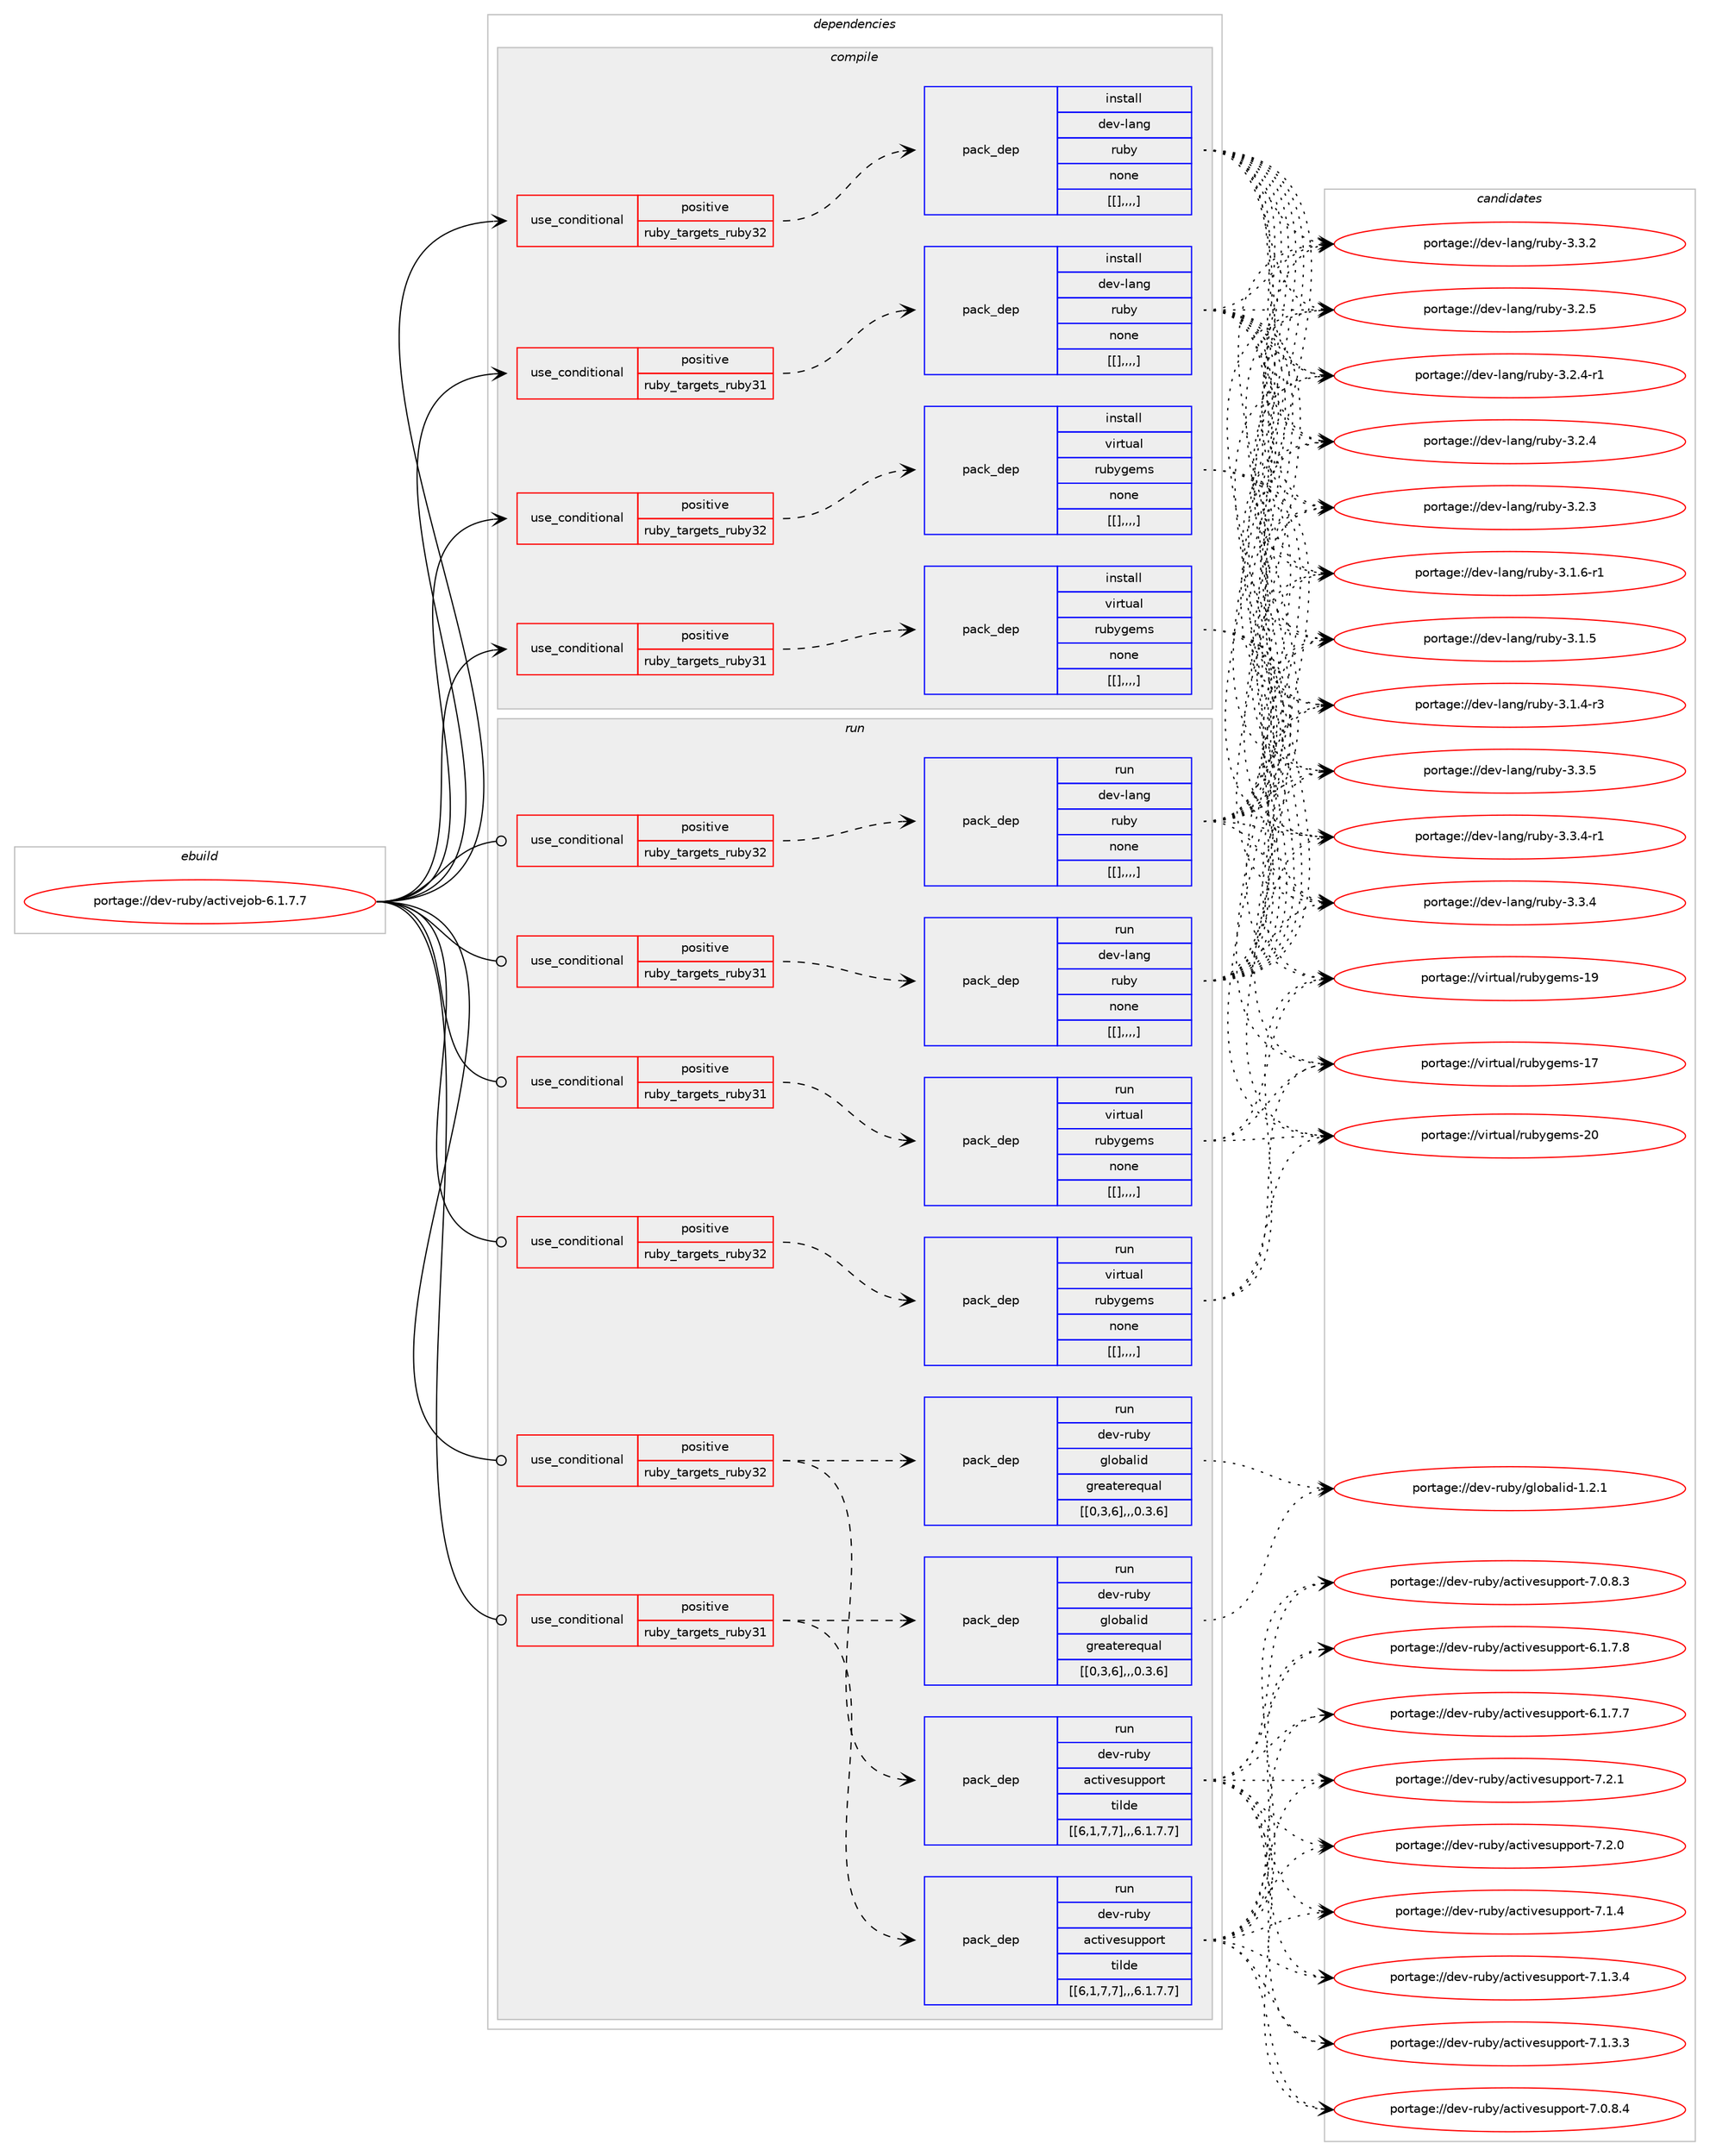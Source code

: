 digraph prolog {

# *************
# Graph options
# *************

newrank=true;
concentrate=true;
compound=true;
graph [rankdir=LR,fontname=Helvetica,fontsize=10,ranksep=1.5];#, ranksep=2.5, nodesep=0.2];
edge  [arrowhead=vee];
node  [fontname=Helvetica,fontsize=10];

# **********
# The ebuild
# **********

subgraph cluster_leftcol {
color=gray;
label=<<i>ebuild</i>>;
id [label="portage://dev-ruby/activejob-6.1.7.7", color=red, width=4, href="../dev-ruby/activejob-6.1.7.7.svg"];
}

# ****************
# The dependencies
# ****************

subgraph cluster_midcol {
color=gray;
label=<<i>dependencies</i>>;
subgraph cluster_compile {
fillcolor="#eeeeee";
style=filled;
label=<<i>compile</i>>;
subgraph cond44581 {
dependency176706 [label=<<TABLE BORDER="0" CELLBORDER="1" CELLSPACING="0" CELLPADDING="4"><TR><TD ROWSPAN="3" CELLPADDING="10">use_conditional</TD></TR><TR><TD>positive</TD></TR><TR><TD>ruby_targets_ruby31</TD></TR></TABLE>>, shape=none, color=red];
subgraph pack130852 {
dependency176707 [label=<<TABLE BORDER="0" CELLBORDER="1" CELLSPACING="0" CELLPADDING="4" WIDTH="220"><TR><TD ROWSPAN="6" CELLPADDING="30">pack_dep</TD></TR><TR><TD WIDTH="110">install</TD></TR><TR><TD>dev-lang</TD></TR><TR><TD>ruby</TD></TR><TR><TD>none</TD></TR><TR><TD>[[],,,,]</TD></TR></TABLE>>, shape=none, color=blue];
}
dependency176706:e -> dependency176707:w [weight=20,style="dashed",arrowhead="vee"];
}
id:e -> dependency176706:w [weight=20,style="solid",arrowhead="vee"];
subgraph cond44582 {
dependency176708 [label=<<TABLE BORDER="0" CELLBORDER="1" CELLSPACING="0" CELLPADDING="4"><TR><TD ROWSPAN="3" CELLPADDING="10">use_conditional</TD></TR><TR><TD>positive</TD></TR><TR><TD>ruby_targets_ruby31</TD></TR></TABLE>>, shape=none, color=red];
subgraph pack130853 {
dependency176709 [label=<<TABLE BORDER="0" CELLBORDER="1" CELLSPACING="0" CELLPADDING="4" WIDTH="220"><TR><TD ROWSPAN="6" CELLPADDING="30">pack_dep</TD></TR><TR><TD WIDTH="110">install</TD></TR><TR><TD>virtual</TD></TR><TR><TD>rubygems</TD></TR><TR><TD>none</TD></TR><TR><TD>[[],,,,]</TD></TR></TABLE>>, shape=none, color=blue];
}
dependency176708:e -> dependency176709:w [weight=20,style="dashed",arrowhead="vee"];
}
id:e -> dependency176708:w [weight=20,style="solid",arrowhead="vee"];
subgraph cond44583 {
dependency176710 [label=<<TABLE BORDER="0" CELLBORDER="1" CELLSPACING="0" CELLPADDING="4"><TR><TD ROWSPAN="3" CELLPADDING="10">use_conditional</TD></TR><TR><TD>positive</TD></TR><TR><TD>ruby_targets_ruby32</TD></TR></TABLE>>, shape=none, color=red];
subgraph pack130854 {
dependency176711 [label=<<TABLE BORDER="0" CELLBORDER="1" CELLSPACING="0" CELLPADDING="4" WIDTH="220"><TR><TD ROWSPAN="6" CELLPADDING="30">pack_dep</TD></TR><TR><TD WIDTH="110">install</TD></TR><TR><TD>dev-lang</TD></TR><TR><TD>ruby</TD></TR><TR><TD>none</TD></TR><TR><TD>[[],,,,]</TD></TR></TABLE>>, shape=none, color=blue];
}
dependency176710:e -> dependency176711:w [weight=20,style="dashed",arrowhead="vee"];
}
id:e -> dependency176710:w [weight=20,style="solid",arrowhead="vee"];
subgraph cond44584 {
dependency176712 [label=<<TABLE BORDER="0" CELLBORDER="1" CELLSPACING="0" CELLPADDING="4"><TR><TD ROWSPAN="3" CELLPADDING="10">use_conditional</TD></TR><TR><TD>positive</TD></TR><TR><TD>ruby_targets_ruby32</TD></TR></TABLE>>, shape=none, color=red];
subgraph pack130855 {
dependency176713 [label=<<TABLE BORDER="0" CELLBORDER="1" CELLSPACING="0" CELLPADDING="4" WIDTH="220"><TR><TD ROWSPAN="6" CELLPADDING="30">pack_dep</TD></TR><TR><TD WIDTH="110">install</TD></TR><TR><TD>virtual</TD></TR><TR><TD>rubygems</TD></TR><TR><TD>none</TD></TR><TR><TD>[[],,,,]</TD></TR></TABLE>>, shape=none, color=blue];
}
dependency176712:e -> dependency176713:w [weight=20,style="dashed",arrowhead="vee"];
}
id:e -> dependency176712:w [weight=20,style="solid",arrowhead="vee"];
}
subgraph cluster_compileandrun {
fillcolor="#eeeeee";
style=filled;
label=<<i>compile and run</i>>;
}
subgraph cluster_run {
fillcolor="#eeeeee";
style=filled;
label=<<i>run</i>>;
subgraph cond44585 {
dependency176714 [label=<<TABLE BORDER="0" CELLBORDER="1" CELLSPACING="0" CELLPADDING="4"><TR><TD ROWSPAN="3" CELLPADDING="10">use_conditional</TD></TR><TR><TD>positive</TD></TR><TR><TD>ruby_targets_ruby31</TD></TR></TABLE>>, shape=none, color=red];
subgraph pack130856 {
dependency176715 [label=<<TABLE BORDER="0" CELLBORDER="1" CELLSPACING="0" CELLPADDING="4" WIDTH="220"><TR><TD ROWSPAN="6" CELLPADDING="30">pack_dep</TD></TR><TR><TD WIDTH="110">run</TD></TR><TR><TD>dev-lang</TD></TR><TR><TD>ruby</TD></TR><TR><TD>none</TD></TR><TR><TD>[[],,,,]</TD></TR></TABLE>>, shape=none, color=blue];
}
dependency176714:e -> dependency176715:w [weight=20,style="dashed",arrowhead="vee"];
}
id:e -> dependency176714:w [weight=20,style="solid",arrowhead="odot"];
subgraph cond44586 {
dependency176716 [label=<<TABLE BORDER="0" CELLBORDER="1" CELLSPACING="0" CELLPADDING="4"><TR><TD ROWSPAN="3" CELLPADDING="10">use_conditional</TD></TR><TR><TD>positive</TD></TR><TR><TD>ruby_targets_ruby31</TD></TR></TABLE>>, shape=none, color=red];
subgraph pack130857 {
dependency176717 [label=<<TABLE BORDER="0" CELLBORDER="1" CELLSPACING="0" CELLPADDING="4" WIDTH="220"><TR><TD ROWSPAN="6" CELLPADDING="30">pack_dep</TD></TR><TR><TD WIDTH="110">run</TD></TR><TR><TD>dev-ruby</TD></TR><TR><TD>activesupport</TD></TR><TR><TD>tilde</TD></TR><TR><TD>[[6,1,7,7],,,6.1.7.7]</TD></TR></TABLE>>, shape=none, color=blue];
}
dependency176716:e -> dependency176717:w [weight=20,style="dashed",arrowhead="vee"];
subgraph pack130858 {
dependency176718 [label=<<TABLE BORDER="0" CELLBORDER="1" CELLSPACING="0" CELLPADDING="4" WIDTH="220"><TR><TD ROWSPAN="6" CELLPADDING="30">pack_dep</TD></TR><TR><TD WIDTH="110">run</TD></TR><TR><TD>dev-ruby</TD></TR><TR><TD>globalid</TD></TR><TR><TD>greaterequal</TD></TR><TR><TD>[[0,3,6],,,0.3.6]</TD></TR></TABLE>>, shape=none, color=blue];
}
dependency176716:e -> dependency176718:w [weight=20,style="dashed",arrowhead="vee"];
}
id:e -> dependency176716:w [weight=20,style="solid",arrowhead="odot"];
subgraph cond44587 {
dependency176719 [label=<<TABLE BORDER="0" CELLBORDER="1" CELLSPACING="0" CELLPADDING="4"><TR><TD ROWSPAN="3" CELLPADDING="10">use_conditional</TD></TR><TR><TD>positive</TD></TR><TR><TD>ruby_targets_ruby31</TD></TR></TABLE>>, shape=none, color=red];
subgraph pack130859 {
dependency176720 [label=<<TABLE BORDER="0" CELLBORDER="1" CELLSPACING="0" CELLPADDING="4" WIDTH="220"><TR><TD ROWSPAN="6" CELLPADDING="30">pack_dep</TD></TR><TR><TD WIDTH="110">run</TD></TR><TR><TD>virtual</TD></TR><TR><TD>rubygems</TD></TR><TR><TD>none</TD></TR><TR><TD>[[],,,,]</TD></TR></TABLE>>, shape=none, color=blue];
}
dependency176719:e -> dependency176720:w [weight=20,style="dashed",arrowhead="vee"];
}
id:e -> dependency176719:w [weight=20,style="solid",arrowhead="odot"];
subgraph cond44588 {
dependency176721 [label=<<TABLE BORDER="0" CELLBORDER="1" CELLSPACING="0" CELLPADDING="4"><TR><TD ROWSPAN="3" CELLPADDING="10">use_conditional</TD></TR><TR><TD>positive</TD></TR><TR><TD>ruby_targets_ruby32</TD></TR></TABLE>>, shape=none, color=red];
subgraph pack130860 {
dependency176722 [label=<<TABLE BORDER="0" CELLBORDER="1" CELLSPACING="0" CELLPADDING="4" WIDTH="220"><TR><TD ROWSPAN="6" CELLPADDING="30">pack_dep</TD></TR><TR><TD WIDTH="110">run</TD></TR><TR><TD>dev-lang</TD></TR><TR><TD>ruby</TD></TR><TR><TD>none</TD></TR><TR><TD>[[],,,,]</TD></TR></TABLE>>, shape=none, color=blue];
}
dependency176721:e -> dependency176722:w [weight=20,style="dashed",arrowhead="vee"];
}
id:e -> dependency176721:w [weight=20,style="solid",arrowhead="odot"];
subgraph cond44589 {
dependency176723 [label=<<TABLE BORDER="0" CELLBORDER="1" CELLSPACING="0" CELLPADDING="4"><TR><TD ROWSPAN="3" CELLPADDING="10">use_conditional</TD></TR><TR><TD>positive</TD></TR><TR><TD>ruby_targets_ruby32</TD></TR></TABLE>>, shape=none, color=red];
subgraph pack130861 {
dependency176724 [label=<<TABLE BORDER="0" CELLBORDER="1" CELLSPACING="0" CELLPADDING="4" WIDTH="220"><TR><TD ROWSPAN="6" CELLPADDING="30">pack_dep</TD></TR><TR><TD WIDTH="110">run</TD></TR><TR><TD>dev-ruby</TD></TR><TR><TD>activesupport</TD></TR><TR><TD>tilde</TD></TR><TR><TD>[[6,1,7,7],,,6.1.7.7]</TD></TR></TABLE>>, shape=none, color=blue];
}
dependency176723:e -> dependency176724:w [weight=20,style="dashed",arrowhead="vee"];
subgraph pack130862 {
dependency176725 [label=<<TABLE BORDER="0" CELLBORDER="1" CELLSPACING="0" CELLPADDING="4" WIDTH="220"><TR><TD ROWSPAN="6" CELLPADDING="30">pack_dep</TD></TR><TR><TD WIDTH="110">run</TD></TR><TR><TD>dev-ruby</TD></TR><TR><TD>globalid</TD></TR><TR><TD>greaterequal</TD></TR><TR><TD>[[0,3,6],,,0.3.6]</TD></TR></TABLE>>, shape=none, color=blue];
}
dependency176723:e -> dependency176725:w [weight=20,style="dashed",arrowhead="vee"];
}
id:e -> dependency176723:w [weight=20,style="solid",arrowhead="odot"];
subgraph cond44590 {
dependency176726 [label=<<TABLE BORDER="0" CELLBORDER="1" CELLSPACING="0" CELLPADDING="4"><TR><TD ROWSPAN="3" CELLPADDING="10">use_conditional</TD></TR><TR><TD>positive</TD></TR><TR><TD>ruby_targets_ruby32</TD></TR></TABLE>>, shape=none, color=red];
subgraph pack130863 {
dependency176727 [label=<<TABLE BORDER="0" CELLBORDER="1" CELLSPACING="0" CELLPADDING="4" WIDTH="220"><TR><TD ROWSPAN="6" CELLPADDING="30">pack_dep</TD></TR><TR><TD WIDTH="110">run</TD></TR><TR><TD>virtual</TD></TR><TR><TD>rubygems</TD></TR><TR><TD>none</TD></TR><TR><TD>[[],,,,]</TD></TR></TABLE>>, shape=none, color=blue];
}
dependency176726:e -> dependency176727:w [weight=20,style="dashed",arrowhead="vee"];
}
id:e -> dependency176726:w [weight=20,style="solid",arrowhead="odot"];
}
}

# **************
# The candidates
# **************

subgraph cluster_choices {
rank=same;
color=gray;
label=<<i>candidates</i>>;

subgraph choice130852 {
color=black;
nodesep=1;
choice10010111845108971101034711411798121455146514653 [label="portage://dev-lang/ruby-3.3.5", color=red, width=4,href="../dev-lang/ruby-3.3.5.svg"];
choice100101118451089711010347114117981214551465146524511449 [label="portage://dev-lang/ruby-3.3.4-r1", color=red, width=4,href="../dev-lang/ruby-3.3.4-r1.svg"];
choice10010111845108971101034711411798121455146514652 [label="portage://dev-lang/ruby-3.3.4", color=red, width=4,href="../dev-lang/ruby-3.3.4.svg"];
choice10010111845108971101034711411798121455146514650 [label="portage://dev-lang/ruby-3.3.2", color=red, width=4,href="../dev-lang/ruby-3.3.2.svg"];
choice10010111845108971101034711411798121455146504653 [label="portage://dev-lang/ruby-3.2.5", color=red, width=4,href="../dev-lang/ruby-3.2.5.svg"];
choice100101118451089711010347114117981214551465046524511449 [label="portage://dev-lang/ruby-3.2.4-r1", color=red, width=4,href="../dev-lang/ruby-3.2.4-r1.svg"];
choice10010111845108971101034711411798121455146504652 [label="portage://dev-lang/ruby-3.2.4", color=red, width=4,href="../dev-lang/ruby-3.2.4.svg"];
choice10010111845108971101034711411798121455146504651 [label="portage://dev-lang/ruby-3.2.3", color=red, width=4,href="../dev-lang/ruby-3.2.3.svg"];
choice100101118451089711010347114117981214551464946544511449 [label="portage://dev-lang/ruby-3.1.6-r1", color=red, width=4,href="../dev-lang/ruby-3.1.6-r1.svg"];
choice10010111845108971101034711411798121455146494653 [label="portage://dev-lang/ruby-3.1.5", color=red, width=4,href="../dev-lang/ruby-3.1.5.svg"];
choice100101118451089711010347114117981214551464946524511451 [label="portage://dev-lang/ruby-3.1.4-r3", color=red, width=4,href="../dev-lang/ruby-3.1.4-r3.svg"];
dependency176707:e -> choice10010111845108971101034711411798121455146514653:w [style=dotted,weight="100"];
dependency176707:e -> choice100101118451089711010347114117981214551465146524511449:w [style=dotted,weight="100"];
dependency176707:e -> choice10010111845108971101034711411798121455146514652:w [style=dotted,weight="100"];
dependency176707:e -> choice10010111845108971101034711411798121455146514650:w [style=dotted,weight="100"];
dependency176707:e -> choice10010111845108971101034711411798121455146504653:w [style=dotted,weight="100"];
dependency176707:e -> choice100101118451089711010347114117981214551465046524511449:w [style=dotted,weight="100"];
dependency176707:e -> choice10010111845108971101034711411798121455146504652:w [style=dotted,weight="100"];
dependency176707:e -> choice10010111845108971101034711411798121455146504651:w [style=dotted,weight="100"];
dependency176707:e -> choice100101118451089711010347114117981214551464946544511449:w [style=dotted,weight="100"];
dependency176707:e -> choice10010111845108971101034711411798121455146494653:w [style=dotted,weight="100"];
dependency176707:e -> choice100101118451089711010347114117981214551464946524511451:w [style=dotted,weight="100"];
}
subgraph choice130853 {
color=black;
nodesep=1;
choice118105114116117971084711411798121103101109115455048 [label="portage://virtual/rubygems-20", color=red, width=4,href="../virtual/rubygems-20.svg"];
choice118105114116117971084711411798121103101109115454957 [label="portage://virtual/rubygems-19", color=red, width=4,href="../virtual/rubygems-19.svg"];
choice118105114116117971084711411798121103101109115454955 [label="portage://virtual/rubygems-17", color=red, width=4,href="../virtual/rubygems-17.svg"];
dependency176709:e -> choice118105114116117971084711411798121103101109115455048:w [style=dotted,weight="100"];
dependency176709:e -> choice118105114116117971084711411798121103101109115454957:w [style=dotted,weight="100"];
dependency176709:e -> choice118105114116117971084711411798121103101109115454955:w [style=dotted,weight="100"];
}
subgraph choice130854 {
color=black;
nodesep=1;
choice10010111845108971101034711411798121455146514653 [label="portage://dev-lang/ruby-3.3.5", color=red, width=4,href="../dev-lang/ruby-3.3.5.svg"];
choice100101118451089711010347114117981214551465146524511449 [label="portage://dev-lang/ruby-3.3.4-r1", color=red, width=4,href="../dev-lang/ruby-3.3.4-r1.svg"];
choice10010111845108971101034711411798121455146514652 [label="portage://dev-lang/ruby-3.3.4", color=red, width=4,href="../dev-lang/ruby-3.3.4.svg"];
choice10010111845108971101034711411798121455146514650 [label="portage://dev-lang/ruby-3.3.2", color=red, width=4,href="../dev-lang/ruby-3.3.2.svg"];
choice10010111845108971101034711411798121455146504653 [label="portage://dev-lang/ruby-3.2.5", color=red, width=4,href="../dev-lang/ruby-3.2.5.svg"];
choice100101118451089711010347114117981214551465046524511449 [label="portage://dev-lang/ruby-3.2.4-r1", color=red, width=4,href="../dev-lang/ruby-3.2.4-r1.svg"];
choice10010111845108971101034711411798121455146504652 [label="portage://dev-lang/ruby-3.2.4", color=red, width=4,href="../dev-lang/ruby-3.2.4.svg"];
choice10010111845108971101034711411798121455146504651 [label="portage://dev-lang/ruby-3.2.3", color=red, width=4,href="../dev-lang/ruby-3.2.3.svg"];
choice100101118451089711010347114117981214551464946544511449 [label="portage://dev-lang/ruby-3.1.6-r1", color=red, width=4,href="../dev-lang/ruby-3.1.6-r1.svg"];
choice10010111845108971101034711411798121455146494653 [label="portage://dev-lang/ruby-3.1.5", color=red, width=4,href="../dev-lang/ruby-3.1.5.svg"];
choice100101118451089711010347114117981214551464946524511451 [label="portage://dev-lang/ruby-3.1.4-r3", color=red, width=4,href="../dev-lang/ruby-3.1.4-r3.svg"];
dependency176711:e -> choice10010111845108971101034711411798121455146514653:w [style=dotted,weight="100"];
dependency176711:e -> choice100101118451089711010347114117981214551465146524511449:w [style=dotted,weight="100"];
dependency176711:e -> choice10010111845108971101034711411798121455146514652:w [style=dotted,weight="100"];
dependency176711:e -> choice10010111845108971101034711411798121455146514650:w [style=dotted,weight="100"];
dependency176711:e -> choice10010111845108971101034711411798121455146504653:w [style=dotted,weight="100"];
dependency176711:e -> choice100101118451089711010347114117981214551465046524511449:w [style=dotted,weight="100"];
dependency176711:e -> choice10010111845108971101034711411798121455146504652:w [style=dotted,weight="100"];
dependency176711:e -> choice10010111845108971101034711411798121455146504651:w [style=dotted,weight="100"];
dependency176711:e -> choice100101118451089711010347114117981214551464946544511449:w [style=dotted,weight="100"];
dependency176711:e -> choice10010111845108971101034711411798121455146494653:w [style=dotted,weight="100"];
dependency176711:e -> choice100101118451089711010347114117981214551464946524511451:w [style=dotted,weight="100"];
}
subgraph choice130855 {
color=black;
nodesep=1;
choice118105114116117971084711411798121103101109115455048 [label="portage://virtual/rubygems-20", color=red, width=4,href="../virtual/rubygems-20.svg"];
choice118105114116117971084711411798121103101109115454957 [label="portage://virtual/rubygems-19", color=red, width=4,href="../virtual/rubygems-19.svg"];
choice118105114116117971084711411798121103101109115454955 [label="portage://virtual/rubygems-17", color=red, width=4,href="../virtual/rubygems-17.svg"];
dependency176713:e -> choice118105114116117971084711411798121103101109115455048:w [style=dotted,weight="100"];
dependency176713:e -> choice118105114116117971084711411798121103101109115454957:w [style=dotted,weight="100"];
dependency176713:e -> choice118105114116117971084711411798121103101109115454955:w [style=dotted,weight="100"];
}
subgraph choice130856 {
color=black;
nodesep=1;
choice10010111845108971101034711411798121455146514653 [label="portage://dev-lang/ruby-3.3.5", color=red, width=4,href="../dev-lang/ruby-3.3.5.svg"];
choice100101118451089711010347114117981214551465146524511449 [label="portage://dev-lang/ruby-3.3.4-r1", color=red, width=4,href="../dev-lang/ruby-3.3.4-r1.svg"];
choice10010111845108971101034711411798121455146514652 [label="portage://dev-lang/ruby-3.3.4", color=red, width=4,href="../dev-lang/ruby-3.3.4.svg"];
choice10010111845108971101034711411798121455146514650 [label="portage://dev-lang/ruby-3.3.2", color=red, width=4,href="../dev-lang/ruby-3.3.2.svg"];
choice10010111845108971101034711411798121455146504653 [label="portage://dev-lang/ruby-3.2.5", color=red, width=4,href="../dev-lang/ruby-3.2.5.svg"];
choice100101118451089711010347114117981214551465046524511449 [label="portage://dev-lang/ruby-3.2.4-r1", color=red, width=4,href="../dev-lang/ruby-3.2.4-r1.svg"];
choice10010111845108971101034711411798121455146504652 [label="portage://dev-lang/ruby-3.2.4", color=red, width=4,href="../dev-lang/ruby-3.2.4.svg"];
choice10010111845108971101034711411798121455146504651 [label="portage://dev-lang/ruby-3.2.3", color=red, width=4,href="../dev-lang/ruby-3.2.3.svg"];
choice100101118451089711010347114117981214551464946544511449 [label="portage://dev-lang/ruby-3.1.6-r1", color=red, width=4,href="../dev-lang/ruby-3.1.6-r1.svg"];
choice10010111845108971101034711411798121455146494653 [label="portage://dev-lang/ruby-3.1.5", color=red, width=4,href="../dev-lang/ruby-3.1.5.svg"];
choice100101118451089711010347114117981214551464946524511451 [label="portage://dev-lang/ruby-3.1.4-r3", color=red, width=4,href="../dev-lang/ruby-3.1.4-r3.svg"];
dependency176715:e -> choice10010111845108971101034711411798121455146514653:w [style=dotted,weight="100"];
dependency176715:e -> choice100101118451089711010347114117981214551465146524511449:w [style=dotted,weight="100"];
dependency176715:e -> choice10010111845108971101034711411798121455146514652:w [style=dotted,weight="100"];
dependency176715:e -> choice10010111845108971101034711411798121455146514650:w [style=dotted,weight="100"];
dependency176715:e -> choice10010111845108971101034711411798121455146504653:w [style=dotted,weight="100"];
dependency176715:e -> choice100101118451089711010347114117981214551465046524511449:w [style=dotted,weight="100"];
dependency176715:e -> choice10010111845108971101034711411798121455146504652:w [style=dotted,weight="100"];
dependency176715:e -> choice10010111845108971101034711411798121455146504651:w [style=dotted,weight="100"];
dependency176715:e -> choice100101118451089711010347114117981214551464946544511449:w [style=dotted,weight="100"];
dependency176715:e -> choice10010111845108971101034711411798121455146494653:w [style=dotted,weight="100"];
dependency176715:e -> choice100101118451089711010347114117981214551464946524511451:w [style=dotted,weight="100"];
}
subgraph choice130857 {
color=black;
nodesep=1;
choice1001011184511411798121479799116105118101115117112112111114116455546504649 [label="portage://dev-ruby/activesupport-7.2.1", color=red, width=4,href="../dev-ruby/activesupport-7.2.1.svg"];
choice1001011184511411798121479799116105118101115117112112111114116455546504648 [label="portage://dev-ruby/activesupport-7.2.0", color=red, width=4,href="../dev-ruby/activesupport-7.2.0.svg"];
choice1001011184511411798121479799116105118101115117112112111114116455546494652 [label="portage://dev-ruby/activesupport-7.1.4", color=red, width=4,href="../dev-ruby/activesupport-7.1.4.svg"];
choice10010111845114117981214797991161051181011151171121121111141164555464946514652 [label="portage://dev-ruby/activesupport-7.1.3.4", color=red, width=4,href="../dev-ruby/activesupport-7.1.3.4.svg"];
choice10010111845114117981214797991161051181011151171121121111141164555464946514651 [label="portage://dev-ruby/activesupport-7.1.3.3", color=red, width=4,href="../dev-ruby/activesupport-7.1.3.3.svg"];
choice10010111845114117981214797991161051181011151171121121111141164555464846564652 [label="portage://dev-ruby/activesupport-7.0.8.4", color=red, width=4,href="../dev-ruby/activesupport-7.0.8.4.svg"];
choice10010111845114117981214797991161051181011151171121121111141164555464846564651 [label="portage://dev-ruby/activesupport-7.0.8.3", color=red, width=4,href="../dev-ruby/activesupport-7.0.8.3.svg"];
choice10010111845114117981214797991161051181011151171121121111141164554464946554656 [label="portage://dev-ruby/activesupport-6.1.7.8", color=red, width=4,href="../dev-ruby/activesupport-6.1.7.8.svg"];
choice10010111845114117981214797991161051181011151171121121111141164554464946554655 [label="portage://dev-ruby/activesupport-6.1.7.7", color=red, width=4,href="../dev-ruby/activesupport-6.1.7.7.svg"];
dependency176717:e -> choice1001011184511411798121479799116105118101115117112112111114116455546504649:w [style=dotted,weight="100"];
dependency176717:e -> choice1001011184511411798121479799116105118101115117112112111114116455546504648:w [style=dotted,weight="100"];
dependency176717:e -> choice1001011184511411798121479799116105118101115117112112111114116455546494652:w [style=dotted,weight="100"];
dependency176717:e -> choice10010111845114117981214797991161051181011151171121121111141164555464946514652:w [style=dotted,weight="100"];
dependency176717:e -> choice10010111845114117981214797991161051181011151171121121111141164555464946514651:w [style=dotted,weight="100"];
dependency176717:e -> choice10010111845114117981214797991161051181011151171121121111141164555464846564652:w [style=dotted,weight="100"];
dependency176717:e -> choice10010111845114117981214797991161051181011151171121121111141164555464846564651:w [style=dotted,weight="100"];
dependency176717:e -> choice10010111845114117981214797991161051181011151171121121111141164554464946554656:w [style=dotted,weight="100"];
dependency176717:e -> choice10010111845114117981214797991161051181011151171121121111141164554464946554655:w [style=dotted,weight="100"];
}
subgraph choice130858 {
color=black;
nodesep=1;
choice1001011184511411798121471031081119897108105100454946504649 [label="portage://dev-ruby/globalid-1.2.1", color=red, width=4,href="../dev-ruby/globalid-1.2.1.svg"];
dependency176718:e -> choice1001011184511411798121471031081119897108105100454946504649:w [style=dotted,weight="100"];
}
subgraph choice130859 {
color=black;
nodesep=1;
choice118105114116117971084711411798121103101109115455048 [label="portage://virtual/rubygems-20", color=red, width=4,href="../virtual/rubygems-20.svg"];
choice118105114116117971084711411798121103101109115454957 [label="portage://virtual/rubygems-19", color=red, width=4,href="../virtual/rubygems-19.svg"];
choice118105114116117971084711411798121103101109115454955 [label="portage://virtual/rubygems-17", color=red, width=4,href="../virtual/rubygems-17.svg"];
dependency176720:e -> choice118105114116117971084711411798121103101109115455048:w [style=dotted,weight="100"];
dependency176720:e -> choice118105114116117971084711411798121103101109115454957:w [style=dotted,weight="100"];
dependency176720:e -> choice118105114116117971084711411798121103101109115454955:w [style=dotted,weight="100"];
}
subgraph choice130860 {
color=black;
nodesep=1;
choice10010111845108971101034711411798121455146514653 [label="portage://dev-lang/ruby-3.3.5", color=red, width=4,href="../dev-lang/ruby-3.3.5.svg"];
choice100101118451089711010347114117981214551465146524511449 [label="portage://dev-lang/ruby-3.3.4-r1", color=red, width=4,href="../dev-lang/ruby-3.3.4-r1.svg"];
choice10010111845108971101034711411798121455146514652 [label="portage://dev-lang/ruby-3.3.4", color=red, width=4,href="../dev-lang/ruby-3.3.4.svg"];
choice10010111845108971101034711411798121455146514650 [label="portage://dev-lang/ruby-3.3.2", color=red, width=4,href="../dev-lang/ruby-3.3.2.svg"];
choice10010111845108971101034711411798121455146504653 [label="portage://dev-lang/ruby-3.2.5", color=red, width=4,href="../dev-lang/ruby-3.2.5.svg"];
choice100101118451089711010347114117981214551465046524511449 [label="portage://dev-lang/ruby-3.2.4-r1", color=red, width=4,href="../dev-lang/ruby-3.2.4-r1.svg"];
choice10010111845108971101034711411798121455146504652 [label="portage://dev-lang/ruby-3.2.4", color=red, width=4,href="../dev-lang/ruby-3.2.4.svg"];
choice10010111845108971101034711411798121455146504651 [label="portage://dev-lang/ruby-3.2.3", color=red, width=4,href="../dev-lang/ruby-3.2.3.svg"];
choice100101118451089711010347114117981214551464946544511449 [label="portage://dev-lang/ruby-3.1.6-r1", color=red, width=4,href="../dev-lang/ruby-3.1.6-r1.svg"];
choice10010111845108971101034711411798121455146494653 [label="portage://dev-lang/ruby-3.1.5", color=red, width=4,href="../dev-lang/ruby-3.1.5.svg"];
choice100101118451089711010347114117981214551464946524511451 [label="portage://dev-lang/ruby-3.1.4-r3", color=red, width=4,href="../dev-lang/ruby-3.1.4-r3.svg"];
dependency176722:e -> choice10010111845108971101034711411798121455146514653:w [style=dotted,weight="100"];
dependency176722:e -> choice100101118451089711010347114117981214551465146524511449:w [style=dotted,weight="100"];
dependency176722:e -> choice10010111845108971101034711411798121455146514652:w [style=dotted,weight="100"];
dependency176722:e -> choice10010111845108971101034711411798121455146514650:w [style=dotted,weight="100"];
dependency176722:e -> choice10010111845108971101034711411798121455146504653:w [style=dotted,weight="100"];
dependency176722:e -> choice100101118451089711010347114117981214551465046524511449:w [style=dotted,weight="100"];
dependency176722:e -> choice10010111845108971101034711411798121455146504652:w [style=dotted,weight="100"];
dependency176722:e -> choice10010111845108971101034711411798121455146504651:w [style=dotted,weight="100"];
dependency176722:e -> choice100101118451089711010347114117981214551464946544511449:w [style=dotted,weight="100"];
dependency176722:e -> choice10010111845108971101034711411798121455146494653:w [style=dotted,weight="100"];
dependency176722:e -> choice100101118451089711010347114117981214551464946524511451:w [style=dotted,weight="100"];
}
subgraph choice130861 {
color=black;
nodesep=1;
choice1001011184511411798121479799116105118101115117112112111114116455546504649 [label="portage://dev-ruby/activesupport-7.2.1", color=red, width=4,href="../dev-ruby/activesupport-7.2.1.svg"];
choice1001011184511411798121479799116105118101115117112112111114116455546504648 [label="portage://dev-ruby/activesupport-7.2.0", color=red, width=4,href="../dev-ruby/activesupport-7.2.0.svg"];
choice1001011184511411798121479799116105118101115117112112111114116455546494652 [label="portage://dev-ruby/activesupport-7.1.4", color=red, width=4,href="../dev-ruby/activesupport-7.1.4.svg"];
choice10010111845114117981214797991161051181011151171121121111141164555464946514652 [label="portage://dev-ruby/activesupport-7.1.3.4", color=red, width=4,href="../dev-ruby/activesupport-7.1.3.4.svg"];
choice10010111845114117981214797991161051181011151171121121111141164555464946514651 [label="portage://dev-ruby/activesupport-7.1.3.3", color=red, width=4,href="../dev-ruby/activesupport-7.1.3.3.svg"];
choice10010111845114117981214797991161051181011151171121121111141164555464846564652 [label="portage://dev-ruby/activesupport-7.0.8.4", color=red, width=4,href="../dev-ruby/activesupport-7.0.8.4.svg"];
choice10010111845114117981214797991161051181011151171121121111141164555464846564651 [label="portage://dev-ruby/activesupport-7.0.8.3", color=red, width=4,href="../dev-ruby/activesupport-7.0.8.3.svg"];
choice10010111845114117981214797991161051181011151171121121111141164554464946554656 [label="portage://dev-ruby/activesupport-6.1.7.8", color=red, width=4,href="../dev-ruby/activesupport-6.1.7.8.svg"];
choice10010111845114117981214797991161051181011151171121121111141164554464946554655 [label="portage://dev-ruby/activesupport-6.1.7.7", color=red, width=4,href="../dev-ruby/activesupport-6.1.7.7.svg"];
dependency176724:e -> choice1001011184511411798121479799116105118101115117112112111114116455546504649:w [style=dotted,weight="100"];
dependency176724:e -> choice1001011184511411798121479799116105118101115117112112111114116455546504648:w [style=dotted,weight="100"];
dependency176724:e -> choice1001011184511411798121479799116105118101115117112112111114116455546494652:w [style=dotted,weight="100"];
dependency176724:e -> choice10010111845114117981214797991161051181011151171121121111141164555464946514652:w [style=dotted,weight="100"];
dependency176724:e -> choice10010111845114117981214797991161051181011151171121121111141164555464946514651:w [style=dotted,weight="100"];
dependency176724:e -> choice10010111845114117981214797991161051181011151171121121111141164555464846564652:w [style=dotted,weight="100"];
dependency176724:e -> choice10010111845114117981214797991161051181011151171121121111141164555464846564651:w [style=dotted,weight="100"];
dependency176724:e -> choice10010111845114117981214797991161051181011151171121121111141164554464946554656:w [style=dotted,weight="100"];
dependency176724:e -> choice10010111845114117981214797991161051181011151171121121111141164554464946554655:w [style=dotted,weight="100"];
}
subgraph choice130862 {
color=black;
nodesep=1;
choice1001011184511411798121471031081119897108105100454946504649 [label="portage://dev-ruby/globalid-1.2.1", color=red, width=4,href="../dev-ruby/globalid-1.2.1.svg"];
dependency176725:e -> choice1001011184511411798121471031081119897108105100454946504649:w [style=dotted,weight="100"];
}
subgraph choice130863 {
color=black;
nodesep=1;
choice118105114116117971084711411798121103101109115455048 [label="portage://virtual/rubygems-20", color=red, width=4,href="../virtual/rubygems-20.svg"];
choice118105114116117971084711411798121103101109115454957 [label="portage://virtual/rubygems-19", color=red, width=4,href="../virtual/rubygems-19.svg"];
choice118105114116117971084711411798121103101109115454955 [label="portage://virtual/rubygems-17", color=red, width=4,href="../virtual/rubygems-17.svg"];
dependency176727:e -> choice118105114116117971084711411798121103101109115455048:w [style=dotted,weight="100"];
dependency176727:e -> choice118105114116117971084711411798121103101109115454957:w [style=dotted,weight="100"];
dependency176727:e -> choice118105114116117971084711411798121103101109115454955:w [style=dotted,weight="100"];
}
}

}
